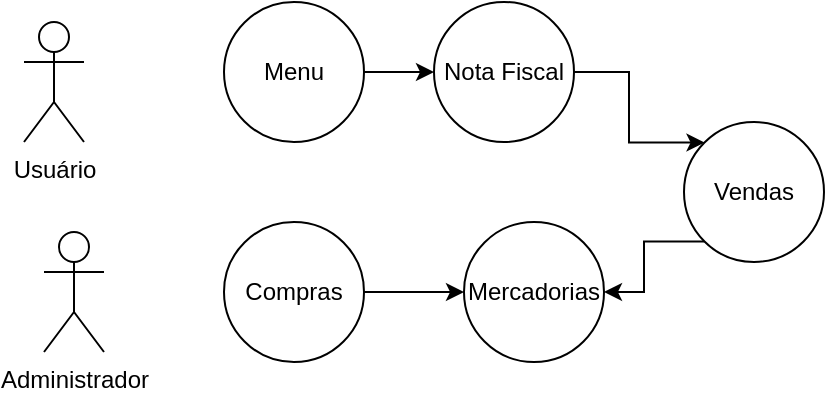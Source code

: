 <mxfile version="13.11.0" type="device"><diagram id="ZScO3pZi0Bu-3m5s79_s" name="Page-1"><mxGraphModel dx="1422" dy="737" grid="1" gridSize="10" guides="1" tooltips="1" connect="1" arrows="1" fold="1" page="1" pageScale="1" pageWidth="827" pageHeight="1169" math="0" shadow="0"><root><mxCell id="0"/><mxCell id="1" parent="0"/><mxCell id="yU9BnxjG2q1aRcz4_rti-1" value="Administrador" style="shape=umlActor;verticalLabelPosition=bottom;verticalAlign=top;html=1;outlineConnect=0;" vertex="1" parent="1"><mxGeometry x="70" y="205" width="30" height="60" as="geometry"/></mxCell><mxCell id="yU9BnxjG2q1aRcz4_rti-2" value="Usuário" style="shape=umlActor;verticalLabelPosition=bottom;verticalAlign=top;html=1;outlineConnect=0;" vertex="1" parent="1"><mxGeometry x="60" y="100" width="30" height="60" as="geometry"/></mxCell><mxCell id="yU9BnxjG2q1aRcz4_rti-4" value="" style="ellipse;whiteSpace=wrap;html=1;aspect=fixed;" vertex="1" parent="1"><mxGeometry x="280" y="200" width="70" height="70" as="geometry"/></mxCell><mxCell id="yU9BnxjG2q1aRcz4_rti-7" style="edgeStyle=orthogonalEdgeStyle;rounded=0;orthogonalLoop=1;jettySize=auto;html=1;entryX=0;entryY=0.5;entryDx=0;entryDy=0;" edge="1" parent="1" source="yU9BnxjG2q1aRcz4_rti-5" target="yU9BnxjG2q1aRcz4_rti-4"><mxGeometry relative="1" as="geometry"/></mxCell><mxCell id="yU9BnxjG2q1aRcz4_rti-5" value="" style="ellipse;whiteSpace=wrap;html=1;aspect=fixed;" vertex="1" parent="1"><mxGeometry x="160" y="200" width="70" height="70" as="geometry"/></mxCell><mxCell id="yU9BnxjG2q1aRcz4_rti-9" style="edgeStyle=orthogonalEdgeStyle;rounded=0;orthogonalLoop=1;jettySize=auto;html=1;exitX=0;exitY=1;exitDx=0;exitDy=0;" edge="1" parent="1" source="yU9BnxjG2q1aRcz4_rti-6" target="yU9BnxjG2q1aRcz4_rti-4"><mxGeometry relative="1" as="geometry"/></mxCell><mxCell id="yU9BnxjG2q1aRcz4_rti-6" value="" style="ellipse;whiteSpace=wrap;html=1;aspect=fixed;" vertex="1" parent="1"><mxGeometry x="390" y="150" width="70" height="70" as="geometry"/></mxCell><mxCell id="yU9BnxjG2q1aRcz4_rti-10" value="Compras" style="text;html=1;strokeColor=none;fillColor=none;align=center;verticalAlign=middle;whiteSpace=wrap;rounded=0;" vertex="1" parent="1"><mxGeometry x="175" y="225" width="40" height="20" as="geometry"/></mxCell><mxCell id="yU9BnxjG2q1aRcz4_rti-11" value="Mercadorias" style="text;html=1;strokeColor=none;fillColor=none;align=center;verticalAlign=middle;whiteSpace=wrap;rounded=0;" vertex="1" parent="1"><mxGeometry x="295" y="225" width="40" height="20" as="geometry"/></mxCell><mxCell id="yU9BnxjG2q1aRcz4_rti-13" value="Vendas" style="text;html=1;strokeColor=none;fillColor=none;align=center;verticalAlign=middle;whiteSpace=wrap;rounded=0;" vertex="1" parent="1"><mxGeometry x="405" y="175" width="40" height="20" as="geometry"/></mxCell><mxCell id="yU9BnxjG2q1aRcz4_rti-18" style="edgeStyle=orthogonalEdgeStyle;rounded=0;orthogonalLoop=1;jettySize=auto;html=1;exitX=1;exitY=0.5;exitDx=0;exitDy=0;entryX=0;entryY=0.5;entryDx=0;entryDy=0;" edge="1" parent="1" source="yU9BnxjG2q1aRcz4_rti-14" target="yU9BnxjG2q1aRcz4_rti-17"><mxGeometry relative="1" as="geometry"/></mxCell><mxCell id="yU9BnxjG2q1aRcz4_rti-14" value="" style="ellipse;whiteSpace=wrap;html=1;aspect=fixed;" vertex="1" parent="1"><mxGeometry x="160" y="90" width="70" height="70" as="geometry"/></mxCell><mxCell id="yU9BnxjG2q1aRcz4_rti-15" value="Menu" style="text;html=1;strokeColor=none;fillColor=none;align=center;verticalAlign=middle;whiteSpace=wrap;rounded=0;" vertex="1" parent="1"><mxGeometry x="175" y="115" width="40" height="20" as="geometry"/></mxCell><mxCell id="yU9BnxjG2q1aRcz4_rti-19" style="edgeStyle=orthogonalEdgeStyle;rounded=0;orthogonalLoop=1;jettySize=auto;html=1;exitX=1;exitY=0.5;exitDx=0;exitDy=0;entryX=0;entryY=0;entryDx=0;entryDy=0;" edge="1" parent="1" source="yU9BnxjG2q1aRcz4_rti-17" target="yU9BnxjG2q1aRcz4_rti-6"><mxGeometry relative="1" as="geometry"/></mxCell><mxCell id="yU9BnxjG2q1aRcz4_rti-17" value="Nota Fiscal" style="ellipse;whiteSpace=wrap;html=1;aspect=fixed;" vertex="1" parent="1"><mxGeometry x="265" y="90" width="70" height="70" as="geometry"/></mxCell></root></mxGraphModel></diagram></mxfile>